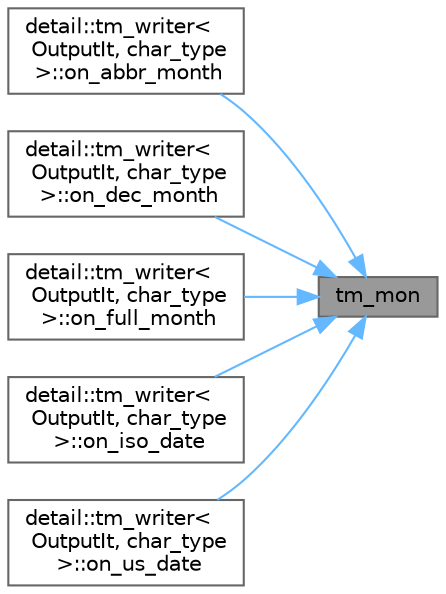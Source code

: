 digraph "tm_mon"
{
 // LATEX_PDF_SIZE
  bgcolor="transparent";
  edge [fontname=Helvetica,fontsize=10,labelfontname=Helvetica,labelfontsize=10];
  node [fontname=Helvetica,fontsize=10,shape=box,height=0.2,width=0.4];
  rankdir="RL";
  Node1 [id="Node000001",label="tm_mon",height=0.2,width=0.4,color="gray40", fillcolor="grey60", style="filled", fontcolor="black",tooltip=" "];
  Node1 -> Node2 [id="edge1_Node000001_Node000002",dir="back",color="steelblue1",style="solid",tooltip=" "];
  Node2 [id="Node000002",label="detail::tm_writer\<\l OutputIt, char_type\l \>::on_abbr_month",height=0.2,width=0.4,color="grey40", fillcolor="white", style="filled",URL="$classdetail_1_1tm__writer.html#a7ab83f6e8d7164ea844fb37cdfc6587c",tooltip=" "];
  Node1 -> Node3 [id="edge2_Node000001_Node000003",dir="back",color="steelblue1",style="solid",tooltip=" "];
  Node3 [id="Node000003",label="detail::tm_writer\<\l OutputIt, char_type\l \>::on_dec_month",height=0.2,width=0.4,color="grey40", fillcolor="white", style="filled",URL="$classdetail_1_1tm__writer.html#a6ea3c0f4bc061e5beffdba26cf733991",tooltip=" "];
  Node1 -> Node4 [id="edge3_Node000001_Node000004",dir="back",color="steelblue1",style="solid",tooltip=" "];
  Node4 [id="Node000004",label="detail::tm_writer\<\l OutputIt, char_type\l \>::on_full_month",height=0.2,width=0.4,color="grey40", fillcolor="white", style="filled",URL="$classdetail_1_1tm__writer.html#a76f9931915777185fc9edc95f5b8a26a",tooltip=" "];
  Node1 -> Node5 [id="edge4_Node000001_Node000005",dir="back",color="steelblue1",style="solid",tooltip=" "];
  Node5 [id="Node000005",label="detail::tm_writer\<\l OutputIt, char_type\l \>::on_iso_date",height=0.2,width=0.4,color="grey40", fillcolor="white", style="filled",URL="$classdetail_1_1tm__writer.html#aea707828446626d840d3cb1e6187179e",tooltip=" "];
  Node1 -> Node6 [id="edge5_Node000001_Node000006",dir="back",color="steelblue1",style="solid",tooltip=" "];
  Node6 [id="Node000006",label="detail::tm_writer\<\l OutputIt, char_type\l \>::on_us_date",height=0.2,width=0.4,color="grey40", fillcolor="white", style="filled",URL="$classdetail_1_1tm__writer.html#afe51a54407933aca94f3f33297ea2d93",tooltip=" "];
}
